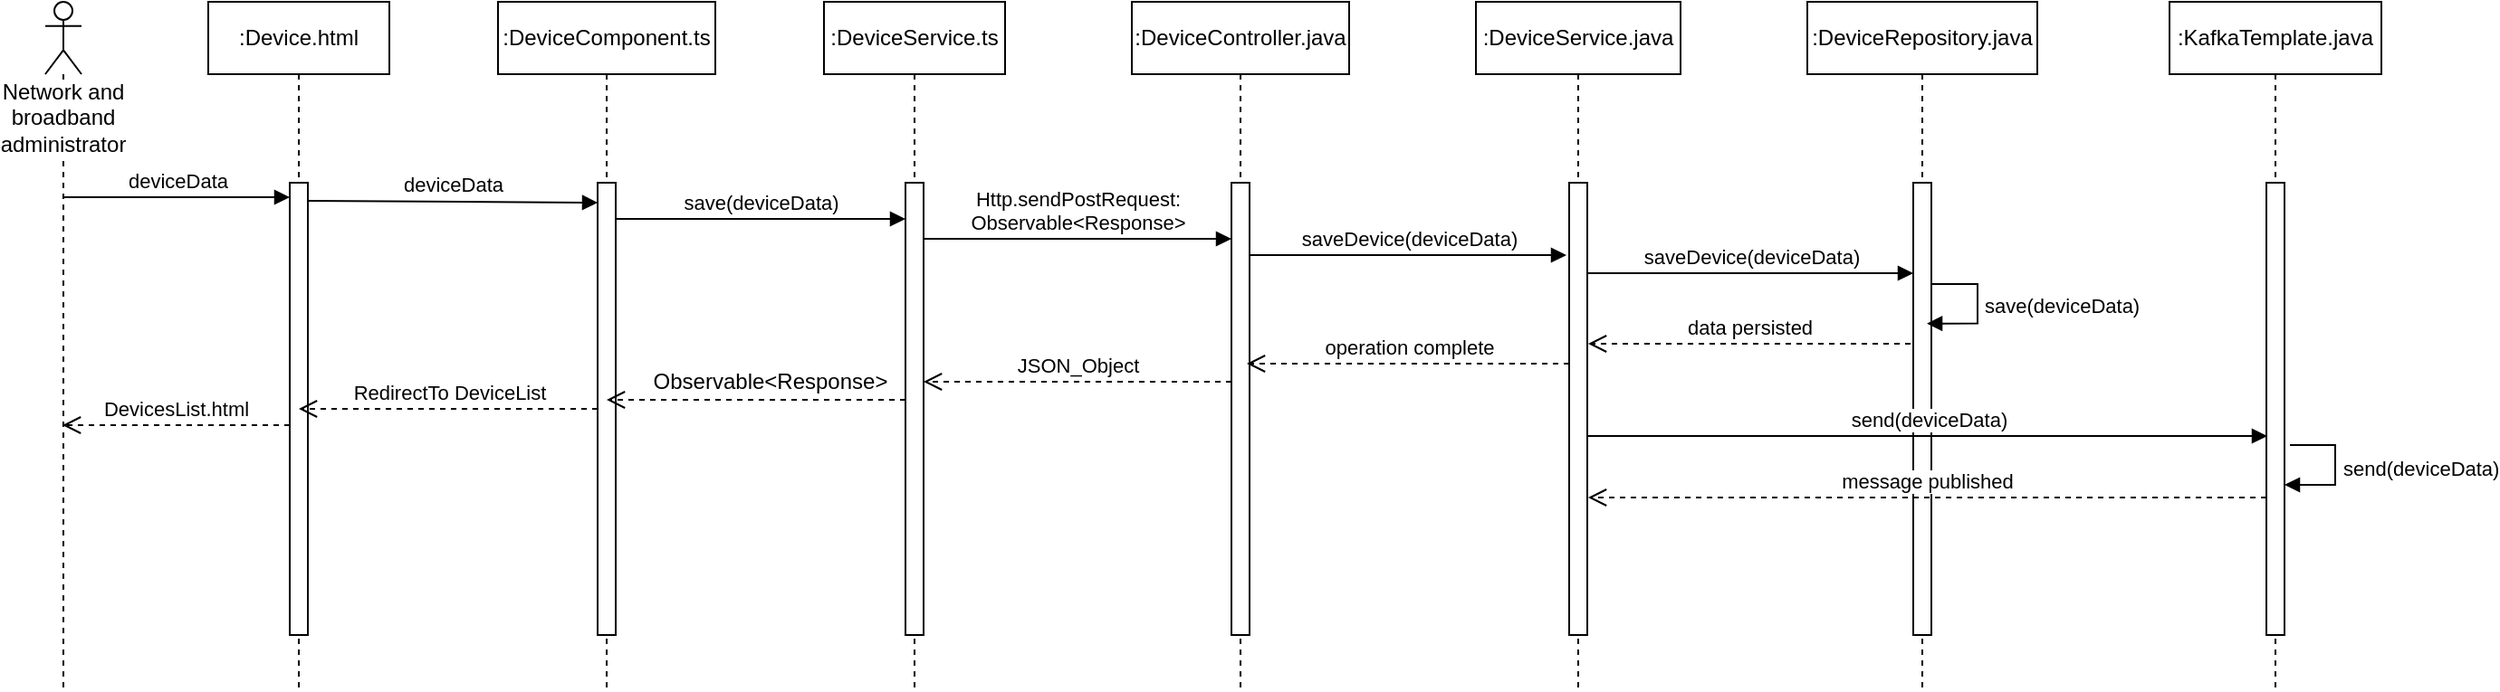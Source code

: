<mxfile version="10.7.7" type="device"><diagram id="5doLNfZJ7f5IvpE1LnFY" name="Page-1"><mxGraphModel dx="1667" dy="484" grid="1" gridSize="10" guides="1" tooltips="1" connect="1" arrows="1" fold="1" page="1" pageScale="1" pageWidth="827" pageHeight="1169" math="0" shadow="0"><root><mxCell id="0"/><mxCell id="1" parent="0"/><mxCell id="bvYQNJzyQPm3ADbY2NGs-5" value=":Device.html" style="shape=umlLifeline;perimeter=lifelinePerimeter;whiteSpace=wrap;html=1;container=1;collapsible=0;recursiveResize=0;outlineConnect=0;" parent="1" vertex="1"><mxGeometry x="90" y="20" width="100" height="380" as="geometry"/></mxCell><mxCell id="bvYQNJzyQPm3ADbY2NGs-15" value="" style="html=1;points=[];perimeter=orthogonalPerimeter;" parent="bvYQNJzyQPm3ADbY2NGs-5" vertex="1"><mxGeometry x="45" y="100" width="10" height="250" as="geometry"/></mxCell><mxCell id="bvYQNJzyQPm3ADbY2NGs-6" value=":DeviceComponent.ts" style="shape=umlLifeline;perimeter=lifelinePerimeter;whiteSpace=wrap;html=1;container=1;collapsible=0;recursiveResize=0;outlineConnect=0;" parent="1" vertex="1"><mxGeometry x="250" y="20" width="120" height="380" as="geometry"/></mxCell><mxCell id="bvYQNJzyQPm3ADbY2NGs-16" value="" style="html=1;points=[];perimeter=orthogonalPerimeter;" parent="bvYQNJzyQPm3ADbY2NGs-6" vertex="1"><mxGeometry x="55" y="100" width="10" height="250" as="geometry"/></mxCell><mxCell id="bvYQNJzyQPm3ADbY2NGs-7" value=":DeviceService.ts" style="shape=umlLifeline;perimeter=lifelinePerimeter;whiteSpace=wrap;html=1;container=1;collapsible=0;recursiveResize=0;outlineConnect=0;" parent="1" vertex="1"><mxGeometry x="430" y="20" width="100" height="380" as="geometry"/></mxCell><mxCell id="bvYQNJzyQPm3ADbY2NGs-17" value="" style="html=1;points=[];perimeter=orthogonalPerimeter;" parent="bvYQNJzyQPm3ADbY2NGs-7" vertex="1"><mxGeometry x="45" y="100" width="10" height="250" as="geometry"/></mxCell><mxCell id="bvYQNJzyQPm3ADbY2NGs-8" value=":DeviceController.java" style="shape=umlLifeline;perimeter=lifelinePerimeter;whiteSpace=wrap;html=1;container=1;collapsible=0;recursiveResize=0;outlineConnect=0;" parent="1" vertex="1"><mxGeometry x="600" y="20" width="120" height="380" as="geometry"/></mxCell><mxCell id="bvYQNJzyQPm3ADbY2NGs-18" value="" style="html=1;points=[];perimeter=orthogonalPerimeter;" parent="bvYQNJzyQPm3ADbY2NGs-8" vertex="1"><mxGeometry x="55" y="100" width="10" height="250" as="geometry"/></mxCell><mxCell id="bvYQNJzyQPm3ADbY2NGs-9" value=":DeviceService.java" style="shape=umlLifeline;perimeter=lifelinePerimeter;whiteSpace=wrap;html=1;container=1;collapsible=0;recursiveResize=0;outlineConnect=0;" parent="1" vertex="1"><mxGeometry x="790" y="20" width="113" height="380" as="geometry"/></mxCell><mxCell id="bvYQNJzyQPm3ADbY2NGs-19" value="" style="html=1;points=[];perimeter=orthogonalPerimeter;" parent="bvYQNJzyQPm3ADbY2NGs-9" vertex="1"><mxGeometry x="51.5" y="100" width="10" height="250" as="geometry"/></mxCell><mxCell id="bvYQNJzyQPm3ADbY2NGs-10" value=":DeviceRepository.java" style="shape=umlLifeline;perimeter=lifelinePerimeter;whiteSpace=wrap;html=1;container=1;collapsible=0;recursiveResize=0;outlineConnect=0;" parent="1" vertex="1"><mxGeometry x="973" y="20" width="127" height="380" as="geometry"/></mxCell><mxCell id="bvYQNJzyQPm3ADbY2NGs-20" value="" style="html=1;points=[];perimeter=orthogonalPerimeter;" parent="bvYQNJzyQPm3ADbY2NGs-10" vertex="1"><mxGeometry x="58.5" y="100" width="10" height="250" as="geometry"/></mxCell><mxCell id="bvYQNJzyQPm3ADbY2NGs-11" value=":KafkaTemplate.java" style="shape=umlLifeline;perimeter=lifelinePerimeter;whiteSpace=wrap;html=1;container=1;collapsible=0;recursiveResize=0;outlineConnect=0;" parent="1" vertex="1"><mxGeometry x="1173" y="20" width="117" height="380" as="geometry"/></mxCell><mxCell id="bvYQNJzyQPm3ADbY2NGs-21" value="" style="html=1;points=[];perimeter=orthogonalPerimeter;" parent="bvYQNJzyQPm3ADbY2NGs-11" vertex="1"><mxGeometry x="53.5" y="100" width="10" height="250" as="geometry"/></mxCell><mxCell id="bvYQNJzyQPm3ADbY2NGs-13" value="Network and broadband administrator" style="shape=umlLifeline;participant=umlActor;perimeter=lifelinePerimeter;whiteSpace=wrap;html=1;container=1;collapsible=0;recursiveResize=0;verticalAlign=top;spacingTop=36;labelBackgroundColor=#ffffff;outlineConnect=0;" parent="1" vertex="1"><mxGeometry y="20" width="20" height="380" as="geometry"/></mxCell><mxCell id="bvYQNJzyQPm3ADbY2NGs-14" value="deviceData" style="html=1;verticalAlign=bottom;endArrow=block;entryX=0;entryY=0.032;entryDx=0;entryDy=0;entryPerimeter=0;" parent="1" source="bvYQNJzyQPm3ADbY2NGs-13" target="bvYQNJzyQPm3ADbY2NGs-15" edge="1"><mxGeometry width="80" relative="1" as="geometry"><mxPoint x="-40" y="350" as="sourcePoint"/><mxPoint x="90" y="270" as="targetPoint"/></mxGeometry></mxCell><mxCell id="bvYQNJzyQPm3ADbY2NGs-22" value="deviceData" style="html=1;verticalAlign=bottom;endArrow=block;entryX=0;entryY=0.044;entryDx=0;entryDy=0;entryPerimeter=0;" parent="1" target="bvYQNJzyQPm3ADbY2NGs-16" edge="1"><mxGeometry width="80" relative="1" as="geometry"><mxPoint x="145" y="130" as="sourcePoint"/><mxPoint x="270.5" y="130" as="targetPoint"/></mxGeometry></mxCell><mxCell id="bvYQNJzyQPm3ADbY2NGs-23" value="save(deviceData)" style="html=1;verticalAlign=bottom;endArrow=block;entryX=0;entryY=0.08;entryDx=0;entryDy=0;entryPerimeter=0;" parent="1" target="bvYQNJzyQPm3ADbY2NGs-17" edge="1"><mxGeometry width="80" relative="1" as="geometry"><mxPoint x="315" y="140" as="sourcePoint"/><mxPoint x="440.5" y="140" as="targetPoint"/></mxGeometry></mxCell><mxCell id="bvYQNJzyQPm3ADbY2NGs-25" value="Http.sendPostRequest:&lt;br&gt;Observable&amp;lt;Response&amp;gt;&lt;br&gt;" style="html=1;verticalAlign=bottom;endArrow=block;entryX=0;entryY=0.124;entryDx=0;entryDy=0;entryPerimeter=0;exitX=1;exitY=0.124;exitDx=0;exitDy=0;exitPerimeter=0;" parent="1" source="bvYQNJzyQPm3ADbY2NGs-17" target="bvYQNJzyQPm3ADbY2NGs-18" edge="1"><mxGeometry width="80" relative="1" as="geometry"><mxPoint x="490" y="150" as="sourcePoint"/><mxPoint x="650" y="150" as="targetPoint"/></mxGeometry></mxCell><mxCell id="bvYQNJzyQPm3ADbY2NGs-26" value="saveDevice(deviceData)" style="html=1;verticalAlign=bottom;endArrow=block;exitX=1;exitY=0.124;exitDx=0;exitDy=0;exitPerimeter=0;" parent="1" edge="1"><mxGeometry width="80" relative="1" as="geometry"><mxPoint x="665" y="160" as="sourcePoint"/><mxPoint x="840" y="160" as="targetPoint"/></mxGeometry></mxCell><mxCell id="bvYQNJzyQPm3ADbY2NGs-27" value="saveDevice(deviceData)" style="html=1;verticalAlign=bottom;endArrow=block;" parent="1" target="bvYQNJzyQPm3ADbY2NGs-20" edge="1"><mxGeometry width="80" relative="1" as="geometry"><mxPoint x="851.5" y="170" as="sourcePoint"/><mxPoint x="1011.5" y="170" as="targetPoint"/></mxGeometry></mxCell><mxCell id="bvYQNJzyQPm3ADbY2NGs-29" value="save(deviceData)" style="edgeStyle=orthogonalEdgeStyle;html=1;align=left;spacingLeft=2;endArrow=block;rounded=0;entryX=0.52;entryY=0.468;entryDx=0;entryDy=0;entryPerimeter=0;" parent="1" target="bvYQNJzyQPm3ADbY2NGs-10" edge="1"><mxGeometry relative="1" as="geometry"><mxPoint x="1041.5" y="176" as="sourcePoint"/><Array as="points"><mxPoint x="1067" y="176"/><mxPoint x="1067" y="198"/></Array><mxPoint x="1046.5" y="196" as="targetPoint"/></mxGeometry></mxCell><mxCell id="bvYQNJzyQPm3ADbY2NGs-30" value="data persisted" style="html=1;verticalAlign=bottom;endArrow=open;dashed=1;endSize=8;entryX=1.05;entryY=0.356;entryDx=0;entryDy=0;entryPerimeter=0;" parent="1" target="bvYQNJzyQPm3ADbY2NGs-19" edge="1"><mxGeometry relative="1" as="geometry"><mxPoint x="1030" y="209" as="sourcePoint"/><mxPoint x="940" y="209" as="targetPoint"/></mxGeometry></mxCell><mxCell id="bvYQNJzyQPm3ADbY2NGs-31" value="operation complete" style="html=1;verticalAlign=bottom;endArrow=open;dashed=1;endSize=8;entryX=1.05;entryY=0.356;entryDx=0;entryDy=0;entryPerimeter=0;" parent="1" edge="1"><mxGeometry relative="1" as="geometry"><mxPoint x="841.5" y="220" as="sourcePoint"/><mxPoint x="663.5" y="220" as="targetPoint"/></mxGeometry></mxCell><mxCell id="bvYQNJzyQPm3ADbY2NGs-32" value="JSON_Object" style="html=1;verticalAlign=bottom;endArrow=open;dashed=1;endSize=8;" parent="1" edge="1"><mxGeometry relative="1" as="geometry"><mxPoint x="655" y="230" as="sourcePoint"/><mxPoint x="485" y="230" as="targetPoint"/></mxGeometry></mxCell><mxCell id="bvYQNJzyQPm3ADbY2NGs-33" value="" style="html=1;verticalAlign=bottom;endArrow=open;dashed=1;endSize=8;" parent="1" edge="1"><mxGeometry relative="1" as="geometry"><mxPoint x="475" y="240" as="sourcePoint"/><mxPoint x="310" y="240" as="targetPoint"/></mxGeometry></mxCell><mxCell id="bvYQNJzyQPm3ADbY2NGs-34" value="Observable&amp;lt;Response&amp;gt;" style="text;html=1;resizable=0;points=[];align=center;verticalAlign=middle;labelBackgroundColor=#ffffff;" parent="bvYQNJzyQPm3ADbY2NGs-33" vertex="1" connectable="0"><mxGeometry x="-0.382" y="-1" relative="1" as="geometry"><mxPoint x="-24" y="-9" as="offset"/></mxGeometry></mxCell><mxCell id="bvYQNJzyQPm3ADbY2NGs-35" value="RedirectTo DeviceList" style="html=1;verticalAlign=bottom;endArrow=open;dashed=1;endSize=8;" parent="1" edge="1"><mxGeometry relative="1" as="geometry"><mxPoint x="305" y="245" as="sourcePoint"/><mxPoint x="140" y="245" as="targetPoint"/></mxGeometry></mxCell><mxCell id="bvYQNJzyQPm3ADbY2NGs-36" value="send(deviceData)" style="html=1;verticalAlign=bottom;endArrow=block;entryX=0.05;entryY=0.56;entryDx=0;entryDy=0;entryPerimeter=0;" parent="1" target="bvYQNJzyQPm3ADbY2NGs-21" edge="1"><mxGeometry width="80" relative="1" as="geometry"><mxPoint x="851.5" y="260" as="sourcePoint"/><mxPoint x="1031.5" y="260" as="targetPoint"/></mxGeometry></mxCell><mxCell id="bvYQNJzyQPm3ADbY2NGs-37" value="send(deviceData)" style="edgeStyle=orthogonalEdgeStyle;html=1;align=left;spacingLeft=2;endArrow=block;rounded=0;entryX=0.52;entryY=0.468;entryDx=0;entryDy=0;entryPerimeter=0;" parent="1" edge="1"><mxGeometry relative="1" as="geometry"><mxPoint x="1239.5" y="265" as="sourcePoint"/><Array as="points"><mxPoint x="1264.5" y="265"/><mxPoint x="1264.5" y="287"/></Array><mxPoint x="1236.5" y="287" as="targetPoint"/></mxGeometry></mxCell><mxCell id="bvYQNJzyQPm3ADbY2NGs-38" value="message published" style="html=1;verticalAlign=bottom;endArrow=open;dashed=1;endSize=8;entryX=1.05;entryY=0.72;entryDx=0;entryDy=0;entryPerimeter=0;" parent="1" edge="1"><mxGeometry relative="1" as="geometry"><mxPoint x="1226.5" y="294" as="sourcePoint"/><mxPoint x="852" y="294" as="targetPoint"/></mxGeometry></mxCell><mxCell id="bvYQNJzyQPm3ADbY2NGs-39" value="DevicesList.html" style="html=1;verticalAlign=bottom;endArrow=open;dashed=1;endSize=8;" parent="1" edge="1"><mxGeometry relative="1" as="geometry"><mxPoint x="135" y="254" as="sourcePoint"/><mxPoint x="9.5" y="254" as="targetPoint"/></mxGeometry></mxCell></root></mxGraphModel></diagram></mxfile>